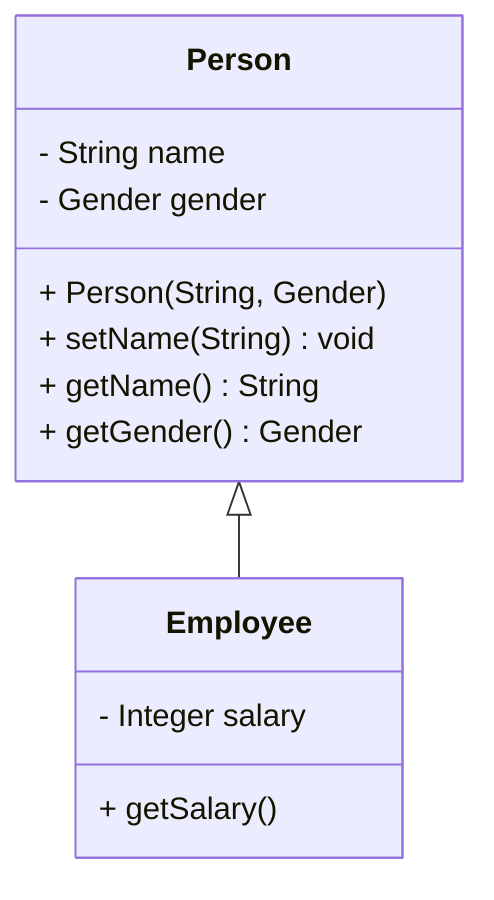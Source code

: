 classDiagram
    direction BT
    class Person {
        + Person(String, Gender)
        - String name
        - Gender gender
        + setName(String) void
        + getName() String
        + getGender() Gender
    }

    class Employee {
        - Integer salary
        + getSalary()
    }

    Employee --|> Person